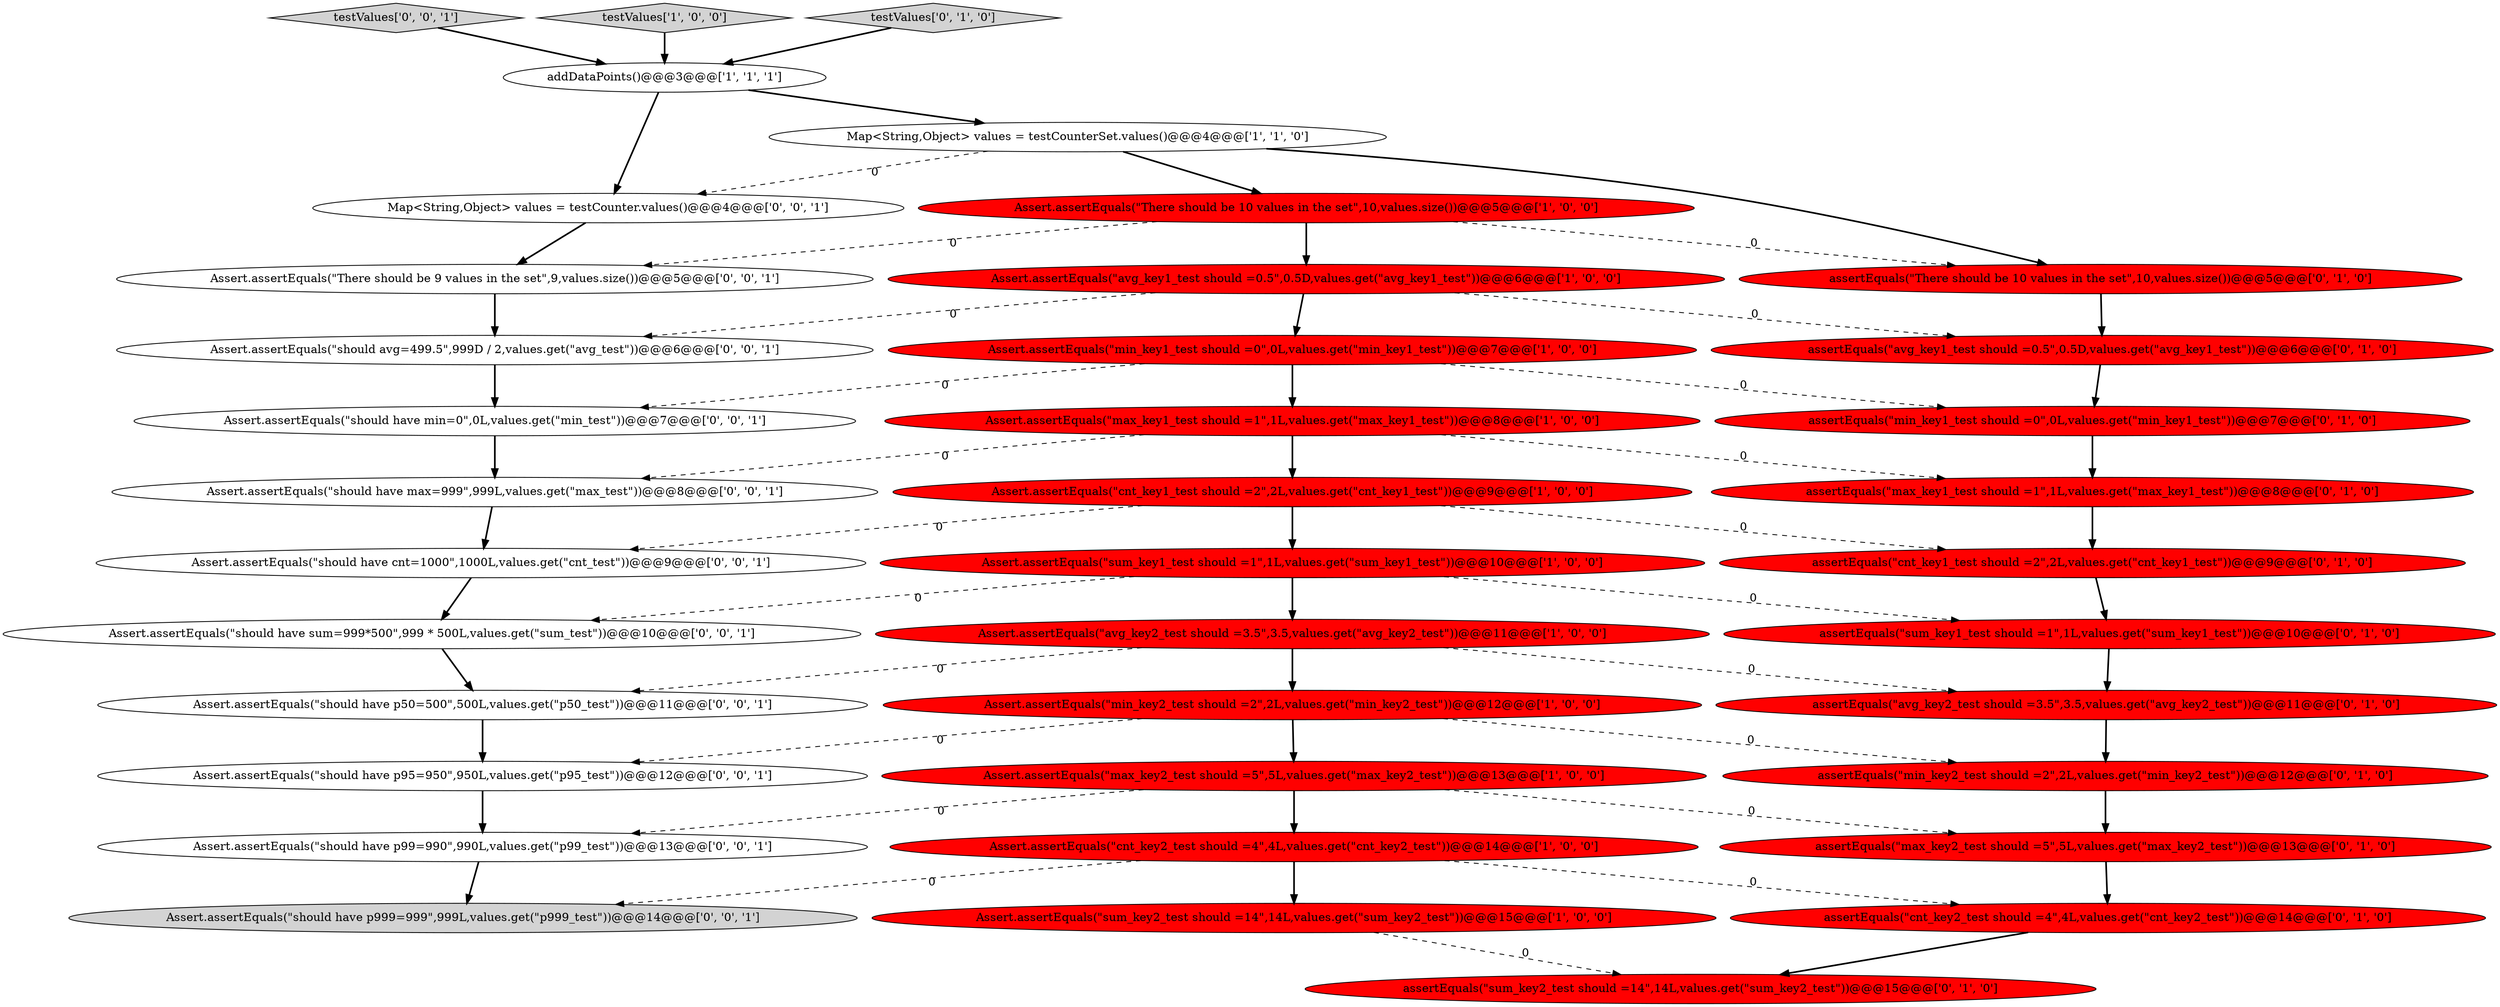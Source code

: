 digraph {
10 [style = filled, label = "Assert.assertEquals(\"There should be 10 values in the set\",10,values.size())@@@5@@@['1', '0', '0']", fillcolor = red, shape = ellipse image = "AAA1AAABBB1BBB"];
32 [style = filled, label = "Assert.assertEquals(\"should have max=999\",999L,values.get(\"max_test\"))@@@8@@@['0', '0', '1']", fillcolor = white, shape = ellipse image = "AAA0AAABBB3BBB"];
28 [style = filled, label = "testValues['0', '0', '1']", fillcolor = lightgray, shape = diamond image = "AAA0AAABBB3BBB"];
9 [style = filled, label = "Assert.assertEquals(\"sum_key2_test should =14\",14L,values.get(\"sum_key2_test\"))@@@15@@@['1', '0', '0']", fillcolor = red, shape = ellipse image = "AAA1AAABBB1BBB"];
13 [style = filled, label = "testValues['1', '0', '0']", fillcolor = lightgray, shape = diamond image = "AAA0AAABBB1BBB"];
15 [style = filled, label = "assertEquals(\"cnt_key1_test should =2\",2L,values.get(\"cnt_key1_test\"))@@@9@@@['0', '1', '0']", fillcolor = red, shape = ellipse image = "AAA1AAABBB2BBB"];
7 [style = filled, label = "Assert.assertEquals(\"min_key1_test should =0\",0L,values.get(\"min_key1_test\"))@@@7@@@['1', '0', '0']", fillcolor = red, shape = ellipse image = "AAA1AAABBB1BBB"];
0 [style = filled, label = "Assert.assertEquals(\"avg_key1_test should =0.5\",0.5D,values.get(\"avg_key1_test\"))@@@6@@@['1', '0', '0']", fillcolor = red, shape = ellipse image = "AAA1AAABBB1BBB"];
21 [style = filled, label = "assertEquals(\"avg_key1_test should =0.5\",0.5D,values.get(\"avg_key1_test\"))@@@6@@@['0', '1', '0']", fillcolor = red, shape = ellipse image = "AAA1AAABBB2BBB"];
30 [style = filled, label = "Assert.assertEquals(\"should have min=0\",0L,values.get(\"min_test\"))@@@7@@@['0', '0', '1']", fillcolor = white, shape = ellipse image = "AAA0AAABBB3BBB"];
17 [style = filled, label = "assertEquals(\"min_key1_test should =0\",0L,values.get(\"min_key1_test\"))@@@7@@@['0', '1', '0']", fillcolor = red, shape = ellipse image = "AAA1AAABBB2BBB"];
4 [style = filled, label = "Assert.assertEquals(\"max_key1_test should =1\",1L,values.get(\"max_key1_test\"))@@@8@@@['1', '0', '0']", fillcolor = red, shape = ellipse image = "AAA1AAABBB1BBB"];
24 [style = filled, label = "testValues['0', '1', '0']", fillcolor = lightgray, shape = diamond image = "AAA0AAABBB2BBB"];
18 [style = filled, label = "assertEquals(\"max_key1_test should =1\",1L,values.get(\"max_key1_test\"))@@@8@@@['0', '1', '0']", fillcolor = red, shape = ellipse image = "AAA1AAABBB2BBB"];
6 [style = filled, label = "Assert.assertEquals(\"sum_key1_test should =1\",1L,values.get(\"sum_key1_test\"))@@@10@@@['1', '0', '0']", fillcolor = red, shape = ellipse image = "AAA1AAABBB1BBB"];
22 [style = filled, label = "assertEquals(\"sum_key1_test should =1\",1L,values.get(\"sum_key1_test\"))@@@10@@@['0', '1', '0']", fillcolor = red, shape = ellipse image = "AAA1AAABBB2BBB"];
16 [style = filled, label = "assertEquals(\"sum_key2_test should =14\",14L,values.get(\"sum_key2_test\"))@@@15@@@['0', '1', '0']", fillcolor = red, shape = ellipse image = "AAA1AAABBB2BBB"];
8 [style = filled, label = "Assert.assertEquals(\"min_key2_test should =2\",2L,values.get(\"min_key2_test\"))@@@12@@@['1', '0', '0']", fillcolor = red, shape = ellipse image = "AAA1AAABBB1BBB"];
27 [style = filled, label = "Assert.assertEquals(\"should have sum=999*500\",999 * 500L,values.get(\"sum_test\"))@@@10@@@['0', '0', '1']", fillcolor = white, shape = ellipse image = "AAA0AAABBB3BBB"];
34 [style = filled, label = "Map<String,Object> values = testCounter.values()@@@4@@@['0', '0', '1']", fillcolor = white, shape = ellipse image = "AAA0AAABBB3BBB"];
33 [style = filled, label = "Assert.assertEquals(\"should have p95=950\",950L,values.get(\"p95_test\"))@@@12@@@['0', '0', '1']", fillcolor = white, shape = ellipse image = "AAA0AAABBB3BBB"];
35 [style = filled, label = "Assert.assertEquals(\"There should be 9 values in the set\",9,values.size())@@@5@@@['0', '0', '1']", fillcolor = white, shape = ellipse image = "AAA0AAABBB3BBB"];
36 [style = filled, label = "Assert.assertEquals(\"should avg=499.5\",999D / 2,values.get(\"avg_test\"))@@@6@@@['0', '0', '1']", fillcolor = white, shape = ellipse image = "AAA0AAABBB3BBB"];
23 [style = filled, label = "assertEquals(\"cnt_key2_test should =4\",4L,values.get(\"cnt_key2_test\"))@@@14@@@['0', '1', '0']", fillcolor = red, shape = ellipse image = "AAA1AAABBB2BBB"];
1 [style = filled, label = "Assert.assertEquals(\"cnt_key1_test should =2\",2L,values.get(\"cnt_key1_test\"))@@@9@@@['1', '0', '0']", fillcolor = red, shape = ellipse image = "AAA1AAABBB1BBB"];
12 [style = filled, label = "Map<String,Object> values = testCounterSet.values()@@@4@@@['1', '1', '0']", fillcolor = white, shape = ellipse image = "AAA0AAABBB1BBB"];
5 [style = filled, label = "Assert.assertEquals(\"max_key2_test should =5\",5L,values.get(\"max_key2_test\"))@@@13@@@['1', '0', '0']", fillcolor = red, shape = ellipse image = "AAA1AAABBB1BBB"];
31 [style = filled, label = "Assert.assertEquals(\"should have p50=500\",500L,values.get(\"p50_test\"))@@@11@@@['0', '0', '1']", fillcolor = white, shape = ellipse image = "AAA0AAABBB3BBB"];
37 [style = filled, label = "Assert.assertEquals(\"should have p99=990\",990L,values.get(\"p99_test\"))@@@13@@@['0', '0', '1']", fillcolor = white, shape = ellipse image = "AAA0AAABBB3BBB"];
25 [style = filled, label = "assertEquals(\"max_key2_test should =5\",5L,values.get(\"max_key2_test\"))@@@13@@@['0', '1', '0']", fillcolor = red, shape = ellipse image = "AAA1AAABBB2BBB"];
3 [style = filled, label = "addDataPoints()@@@3@@@['1', '1', '1']", fillcolor = white, shape = ellipse image = "AAA0AAABBB1BBB"];
26 [style = filled, label = "Assert.assertEquals(\"should have cnt=1000\",1000L,values.get(\"cnt_test\"))@@@9@@@['0', '0', '1']", fillcolor = white, shape = ellipse image = "AAA0AAABBB3BBB"];
11 [style = filled, label = "Assert.assertEquals(\"cnt_key2_test should =4\",4L,values.get(\"cnt_key2_test\"))@@@14@@@['1', '0', '0']", fillcolor = red, shape = ellipse image = "AAA1AAABBB1BBB"];
29 [style = filled, label = "Assert.assertEquals(\"should have p999=999\",999L,values.get(\"p999_test\"))@@@14@@@['0', '0', '1']", fillcolor = lightgray, shape = ellipse image = "AAA0AAABBB3BBB"];
14 [style = filled, label = "assertEquals(\"avg_key2_test should =3.5\",3.5,values.get(\"avg_key2_test\"))@@@11@@@['0', '1', '0']", fillcolor = red, shape = ellipse image = "AAA1AAABBB2BBB"];
19 [style = filled, label = "assertEquals(\"min_key2_test should =2\",2L,values.get(\"min_key2_test\"))@@@12@@@['0', '1', '0']", fillcolor = red, shape = ellipse image = "AAA1AAABBB2BBB"];
20 [style = filled, label = "assertEquals(\"There should be 10 values in the set\",10,values.size())@@@5@@@['0', '1', '0']", fillcolor = red, shape = ellipse image = "AAA1AAABBB2BBB"];
2 [style = filled, label = "Assert.assertEquals(\"avg_key2_test should =3.5\",3.5,values.get(\"avg_key2_test\"))@@@11@@@['1', '0', '0']", fillcolor = red, shape = ellipse image = "AAA1AAABBB1BBB"];
4->18 [style = dashed, label="0"];
8->19 [style = dashed, label="0"];
23->16 [style = bold, label=""];
9->16 [style = dashed, label="0"];
7->17 [style = dashed, label="0"];
1->26 [style = dashed, label="0"];
25->23 [style = bold, label=""];
8->33 [style = dashed, label="0"];
1->15 [style = dashed, label="0"];
18->15 [style = bold, label=""];
12->20 [style = bold, label=""];
37->29 [style = bold, label=""];
27->31 [style = bold, label=""];
11->29 [style = dashed, label="0"];
14->19 [style = bold, label=""];
30->32 [style = bold, label=""];
11->23 [style = dashed, label="0"];
5->25 [style = dashed, label="0"];
7->4 [style = bold, label=""];
3->12 [style = bold, label=""];
11->9 [style = bold, label=""];
32->26 [style = bold, label=""];
6->22 [style = dashed, label="0"];
19->25 [style = bold, label=""];
15->22 [style = bold, label=""];
2->31 [style = dashed, label="0"];
0->7 [style = bold, label=""];
6->2 [style = bold, label=""];
20->21 [style = bold, label=""];
3->34 [style = bold, label=""];
4->32 [style = dashed, label="0"];
36->30 [style = bold, label=""];
26->27 [style = bold, label=""];
12->10 [style = bold, label=""];
1->6 [style = bold, label=""];
2->14 [style = dashed, label="0"];
8->5 [style = bold, label=""];
13->3 [style = bold, label=""];
6->27 [style = dashed, label="0"];
0->21 [style = dashed, label="0"];
31->33 [style = bold, label=""];
7->30 [style = dashed, label="0"];
10->0 [style = bold, label=""];
10->20 [style = dashed, label="0"];
4->1 [style = bold, label=""];
5->11 [style = bold, label=""];
28->3 [style = bold, label=""];
34->35 [style = bold, label=""];
35->36 [style = bold, label=""];
0->36 [style = dashed, label="0"];
22->14 [style = bold, label=""];
33->37 [style = bold, label=""];
12->34 [style = dashed, label="0"];
21->17 [style = bold, label=""];
24->3 [style = bold, label=""];
10->35 [style = dashed, label="0"];
17->18 [style = bold, label=""];
5->37 [style = dashed, label="0"];
2->8 [style = bold, label=""];
}
